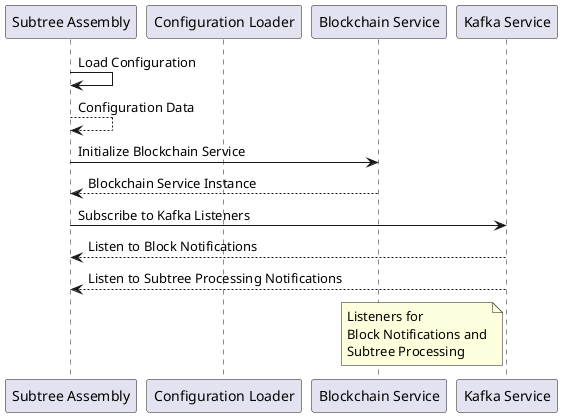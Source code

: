 @startuml
participant "Subtree Assembly" as Subtree
participant "Configuration Loader" as Config
participant "Blockchain Service" as Blockchain
participant "Kafka Service" as Kafka

Subtree -> Subtree: Load Configuration
Subtree --> Subtree: Configuration Data

Subtree -> Blockchain: Initialize Blockchain Service
Blockchain --> Subtree: Blockchain Service Instance

Subtree -> Kafka: Subscribe to Kafka Listeners
Kafka --> Subtree: Listen to Block Notifications
Kafka --> Subtree: Listen to Subtree Processing Notifications

note left of Kafka: Listeners for\nBlock Notifications and\nSubtree Processing
@enduml
